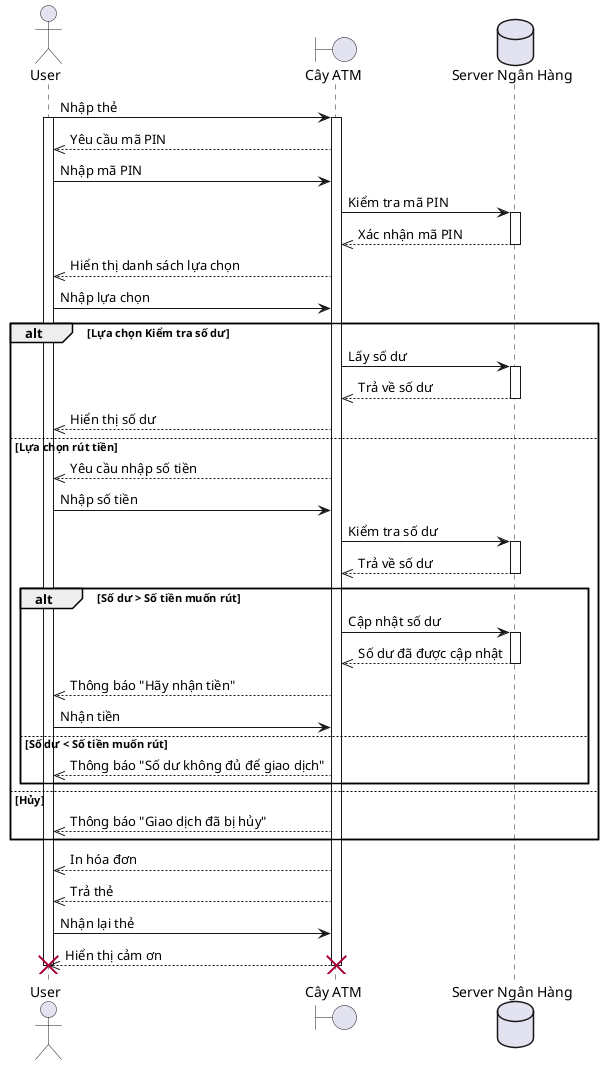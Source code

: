@startuml 
actor User as user 
boundary "Cây ATM" as atm_machine 
database "Server Ngân Hàng" as bank_server 
 
user -> atm_machine: Nhập thẻ 
activate user 
activate atm_machine 
atm_machine -->> user: Yêu cầu mã PIN 
user -> atm_machine: Nhập mã PIN 
atm_machine -> bank_server: Kiểm tra mã PIN 
activate bank_server 
bank_server -->> atm_machine: Xác nhận mã PIN 
deactivate bank_server 
atm_machine -->> user: Hiển thị danh sách lựa chọn 
user -> atm_machine: Nhập lựa chọn 
 
alt Lựa chọn Kiểm tra số dư 
  atm_machine ->  bank_server: Lấy số dư 
  activate bank_server 
  bank_server -->> atm_machine: Trả về số dư 
  deactivate bank_server 
  atm_machine -->> user: Hiển thị số dư 
else Lựa chọn rút tiền 
  atm_machine -->> user: Yêu cầu nhập số tiền 
  user -> atm_machine: Nhập số tiền 
  atm_machine -> bank_server: Kiểm tra số dư 
  activate bank_server 
  bank_server -->> atm_machine: Trả về số dư 
  deactivate bank_server 
  alt Số dư > Số tiền muốn rút 
    atm_machine -> bank_server: Cập nhật số dư 
    activate bank_server 
    bank_server -->> atm_machine: Số dư đã được cập nhật 
    deactivate bank_server 
    atm_machine -->> user: Thông báo "Hãy nhận tiền" 
    user ->  atm_machine: Nhận tiền 
  else Số dư < Số tiền muốn rút 
    atm_machine -->> user: Thông báo "Số dư không đủ để giao dịch" 
  end 
else Hủy 
  atm_machine -->> user: Thông báo "Giao dịch đã bị hủy" 
end 
 
atm_machine -->> user: In hóa đơn 
atm_machine -->> user: Trả thẻ 
user -> atm_machine: Nhận lại thẻ 
atm_machine -->> user: Hiển thị cảm ơn 
destroy atm_machine 
destroy user 
 
deactivate user 
deactivate atm_machine 
 
@enduml
